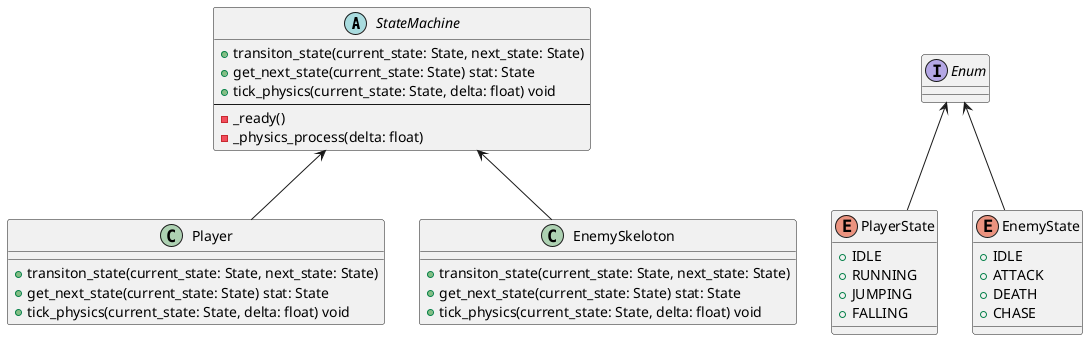 @startuml StateMachine

abstract class StateMachine{
    + transiton_state(current_state: State, next_state: State)
    + get_next_state(current_state: State) stat: State
    + tick_physics(current_state: State, delta: float) void
    --
    - _ready()
    - _physics_process(delta: float)
}

class Player{
    + transiton_state(current_state: State, next_state: State)
    + get_next_state(current_state: State) stat: State
    + tick_physics(current_state: State, delta: float) void
}

class EnemySkeloton{
    + transiton_state(current_state: State, next_state: State)
    + get_next_state(current_state: State) stat: State
    + tick_physics(current_state: State, delta: float) void
}

interface Enum{}

enum PlayerState{
    + IDLE
    + RUNNING
    + JUMPING
    + FALLING
}

enum EnemyState{
    + IDLE
    + ATTACK
    + DEATH
    + CHASE
}

StateMachine <-- Player
StateMachine <--  EnemySkeloton
Enum <-- PlayerState
Enum <-- EnemyState
@enduml
